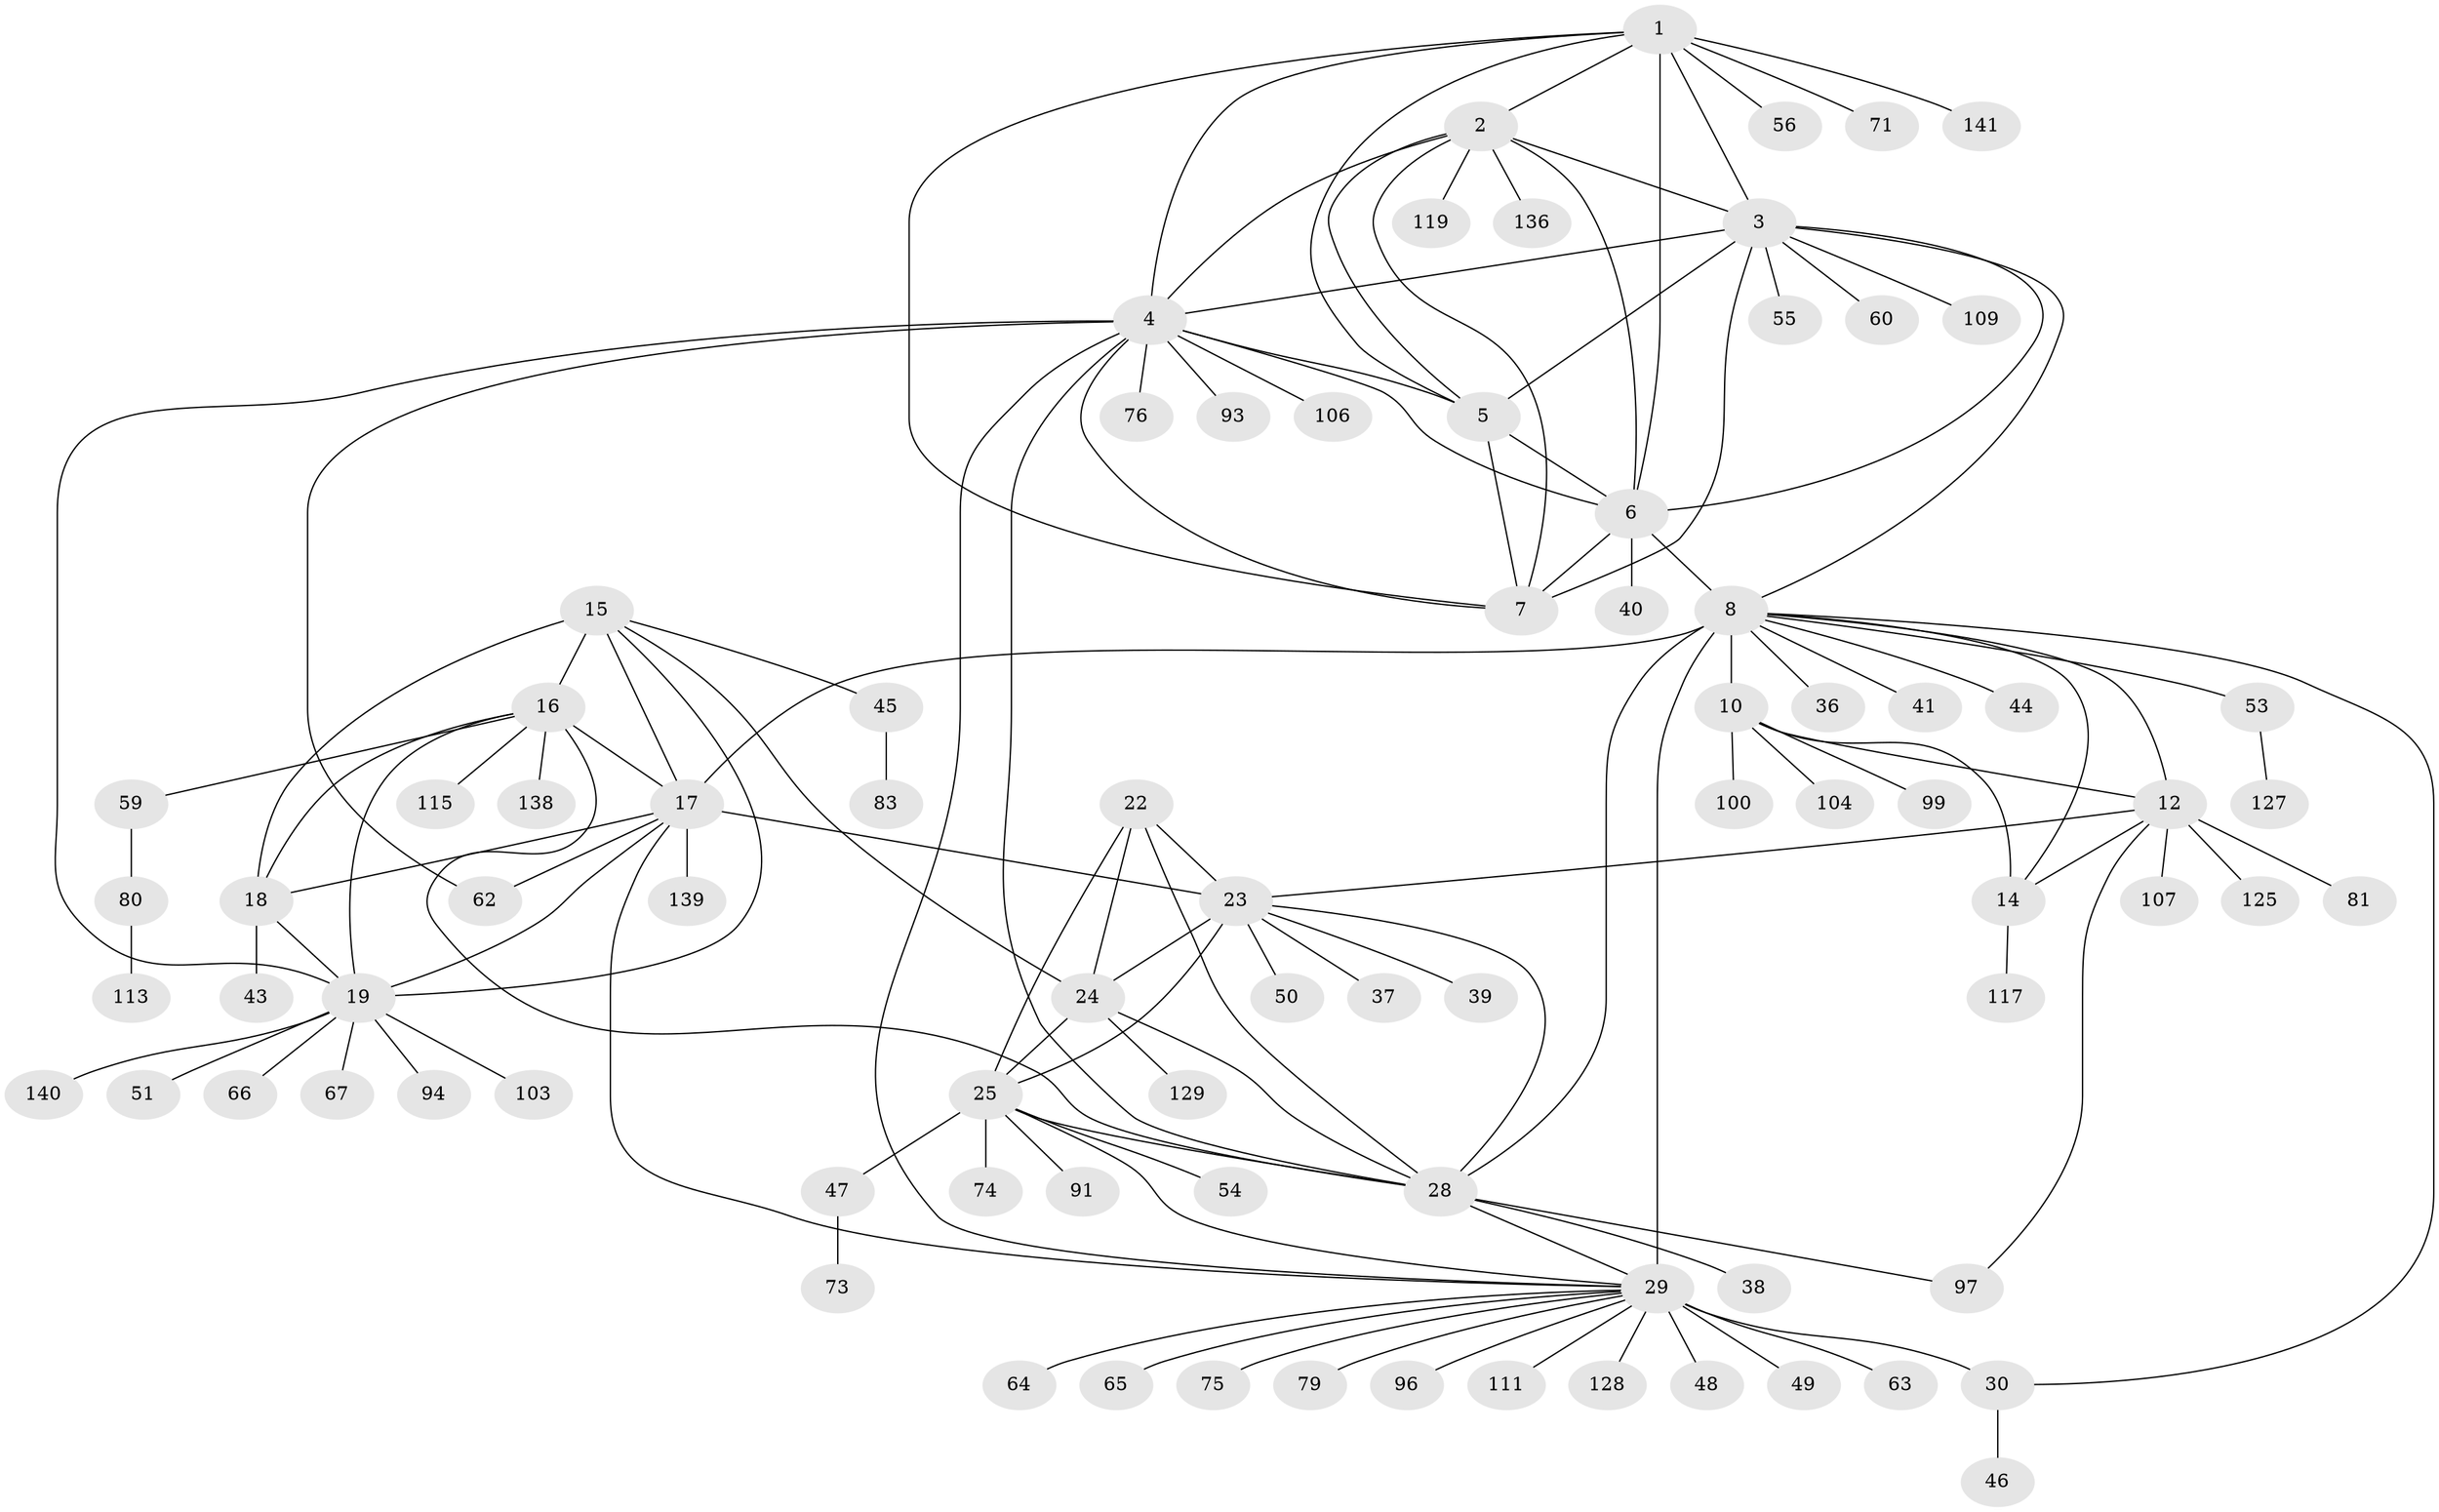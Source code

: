 // original degree distribution, {9: 0.04195804195804196, 8: 0.07692307692307693, 10: 0.03496503496503497, 13: 0.013986013986013986, 12: 0.02097902097902098, 11: 0.013986013986013986, 7: 0.03496503496503497, 14: 0.006993006993006993, 1: 0.5874125874125874, 2: 0.14685314685314685, 3: 0.02097902097902098}
// Generated by graph-tools (version 1.1) at 2025/19/03/04/25 18:19:56]
// undirected, 85 vertices, 128 edges
graph export_dot {
graph [start="1"]
  node [color=gray90,style=filled];
  1;
  2;
  3;
  4;
  5 [super="+137+52"];
  6 [super="+57"];
  7 [super="+87+135"];
  8 [super="+42+9"];
  10 [super="+13"];
  12;
  14;
  15 [super="+102+20"];
  16 [super="+72+21"];
  17;
  18;
  19 [super="+77"];
  22 [super="+88+78"];
  23 [super="+27+82"];
  24;
  25 [super="+26"];
  28;
  29 [super="+31+32+69+124+34"];
  30 [super="+132+122"];
  36;
  37;
  38;
  39;
  40;
  41;
  43;
  44;
  45;
  46;
  47;
  48;
  49;
  50;
  51;
  53;
  54 [super="+70"];
  55;
  56 [super="+92"];
  59;
  60;
  62 [super="+84"];
  63;
  64;
  65 [super="+130+114"];
  66;
  67 [super="+112"];
  71;
  73 [super="+142"];
  74;
  75;
  76;
  79;
  80;
  81;
  83;
  91;
  93;
  94;
  96;
  97 [super="+126"];
  99;
  100;
  103;
  104 [super="+121"];
  106;
  107;
  109;
  111;
  113;
  115;
  117;
  119;
  125;
  127;
  128;
  129;
  136;
  138;
  139;
  140;
  141;
  1 -- 2;
  1 -- 3;
  1 -- 4;
  1 -- 5;
  1 -- 6;
  1 -- 7;
  1 -- 56;
  1 -- 71;
  1 -- 141;
  2 -- 3;
  2 -- 4;
  2 -- 5;
  2 -- 6;
  2 -- 7;
  2 -- 119;
  2 -- 136;
  3 -- 4;
  3 -- 5;
  3 -- 6;
  3 -- 7;
  3 -- 8;
  3 -- 55;
  3 -- 60;
  3 -- 109;
  4 -- 5;
  4 -- 6;
  4 -- 7;
  4 -- 19;
  4 -- 28;
  4 -- 62;
  4 -- 76;
  4 -- 93;
  4 -- 106;
  4 -- 29;
  5 -- 6;
  5 -- 7;
  6 -- 7;
  6 -- 40;
  6 -- 8;
  8 -- 10 [weight=6];
  8 -- 12 [weight=3];
  8 -- 14 [weight=3];
  8 -- 36;
  8 -- 44;
  8 -- 41;
  8 -- 17;
  8 -- 53;
  8 -- 28;
  8 -- 29 [weight=5];
  8 -- 30;
  10 -- 12 [weight=2];
  10 -- 14 [weight=2];
  10 -- 99;
  10 -- 100;
  10 -- 104;
  12 -- 14;
  12 -- 23;
  12 -- 81;
  12 -- 97;
  12 -- 107;
  12 -- 125;
  14 -- 117;
  15 -- 16 [weight=4];
  15 -- 17 [weight=2];
  15 -- 18 [weight=2];
  15 -- 19 [weight=2];
  15 -- 45;
  15 -- 24;
  16 -- 17 [weight=2];
  16 -- 18 [weight=2];
  16 -- 19 [weight=2];
  16 -- 28;
  16 -- 138;
  16 -- 115;
  16 -- 59;
  17 -- 18;
  17 -- 19;
  17 -- 62;
  17 -- 139;
  17 -- 23;
  17 -- 29;
  18 -- 19;
  18 -- 43;
  19 -- 51;
  19 -- 66;
  19 -- 67;
  19 -- 94;
  19 -- 103;
  19 -- 140;
  22 -- 23 [weight=2];
  22 -- 24;
  22 -- 25 [weight=2];
  22 -- 28;
  23 -- 24 [weight=2];
  23 -- 25 [weight=4];
  23 -- 28 [weight=2];
  23 -- 50;
  23 -- 37;
  23 -- 39;
  24 -- 25 [weight=2];
  24 -- 28;
  24 -- 129;
  25 -- 28 [weight=2];
  25 -- 29;
  25 -- 47;
  25 -- 54;
  25 -- 91;
  25 -- 74;
  28 -- 38;
  28 -- 97;
  28 -- 29;
  29 -- 30 [weight=5];
  29 -- 49;
  29 -- 63;
  29 -- 64;
  29 -- 48;
  29 -- 96;
  29 -- 65;
  29 -- 128;
  29 -- 75;
  29 -- 111;
  29 -- 79;
  30 -- 46;
  45 -- 83;
  47 -- 73;
  53 -- 127;
  59 -- 80;
  80 -- 113;
}
